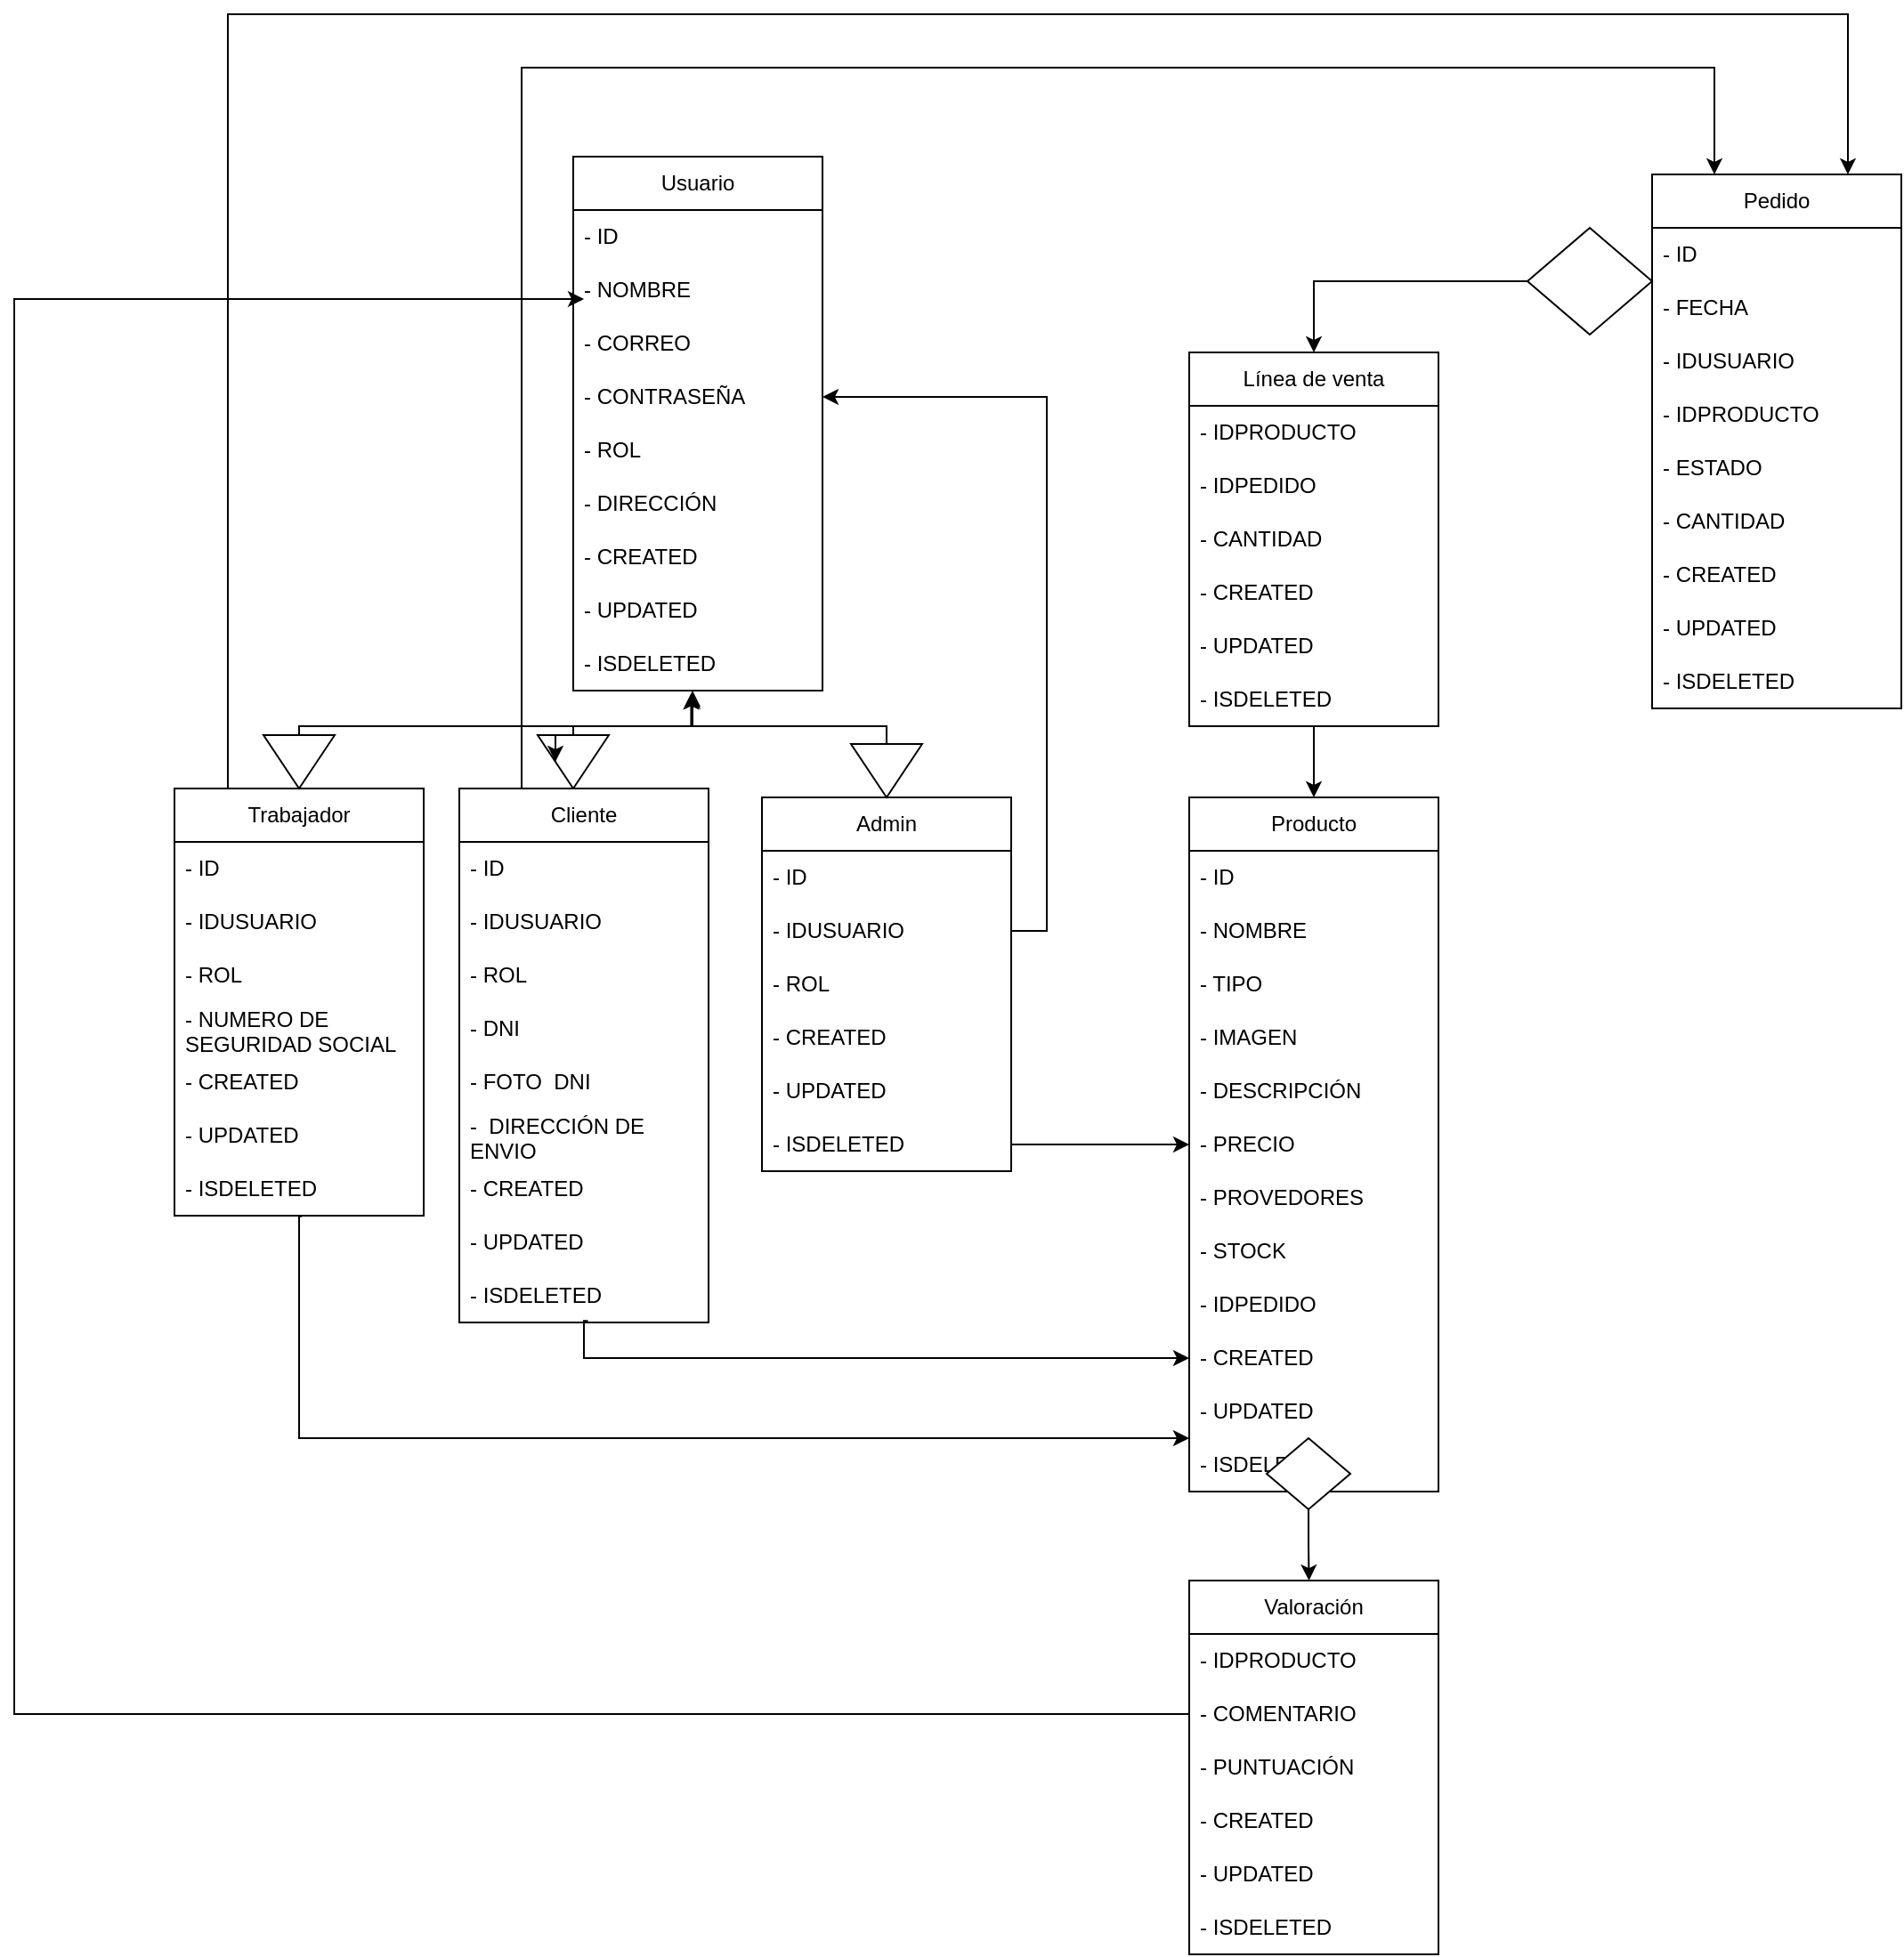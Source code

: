 <mxfile version="26.2.5">
  <diagram id="C5RBs43oDa-KdzZeNtuy" name="Page-1">
    <mxGraphModel dx="1144" dy="1633" grid="1" gridSize="10" guides="1" tooltips="1" connect="1" arrows="1" fold="1" page="1" pageScale="1" pageWidth="827" pageHeight="1169" math="0" shadow="0">
      <root>
        <mxCell id="WIyWlLk6GJQsqaUBKTNV-0" />
        <mxCell id="WIyWlLk6GJQsqaUBKTNV-1" parent="WIyWlLk6GJQsqaUBKTNV-0" />
        <mxCell id="lBsatxnogh0nrC9OeiXx-0" value="Usuario" style="swimlane;fontStyle=0;childLayout=stackLayout;horizontal=1;startSize=30;horizontalStack=0;resizeParent=1;resizeParentMax=0;resizeLast=0;collapsible=1;marginBottom=0;whiteSpace=wrap;html=1;" parent="WIyWlLk6GJQsqaUBKTNV-1" vertex="1">
          <mxGeometry x="414" y="80" width="140" height="300" as="geometry" />
        </mxCell>
        <mxCell id="lBsatxnogh0nrC9OeiXx-32" value="- ID" style="text;strokeColor=none;fillColor=none;align=left;verticalAlign=middle;spacingLeft=4;spacingRight=4;overflow=hidden;points=[[0,0.5],[1,0.5]];portConstraint=eastwest;rotatable=0;whiteSpace=wrap;html=1;" parent="lBsatxnogh0nrC9OeiXx-0" vertex="1">
          <mxGeometry y="30" width="140" height="30" as="geometry" />
        </mxCell>
        <mxCell id="lBsatxnogh0nrC9OeiXx-33" value="- NOMBRE" style="text;strokeColor=none;fillColor=none;align=left;verticalAlign=middle;spacingLeft=4;spacingRight=4;overflow=hidden;points=[[0,0.5],[1,0.5]];portConstraint=eastwest;rotatable=0;whiteSpace=wrap;html=1;" parent="lBsatxnogh0nrC9OeiXx-0" vertex="1">
          <mxGeometry y="60" width="140" height="30" as="geometry" />
        </mxCell>
        <mxCell id="lBsatxnogh0nrC9OeiXx-34" value="- CORREO" style="text;strokeColor=none;fillColor=none;align=left;verticalAlign=middle;spacingLeft=4;spacingRight=4;overflow=hidden;points=[[0,0.5],[1,0.5]];portConstraint=eastwest;rotatable=0;whiteSpace=wrap;html=1;" parent="lBsatxnogh0nrC9OeiXx-0" vertex="1">
          <mxGeometry y="90" width="140" height="30" as="geometry" />
        </mxCell>
        <mxCell id="lBsatxnogh0nrC9OeiXx-35" value="- CONTRASEÑA&lt;span style=&quot;color: rgba(0, 0, 0, 0); font-family: monospace; font-size: 0px; text-wrap-mode: nowrap;&quot;&gt;%3CmxGraphModel%3E%3Croot%3E%3CmxCell%20id%3D%220%22%2F%3E%3CmxCell%20id%3D%221%22%20parent%3D%220%22%2F%3E%3CmxCell%20id%3D%222%22%20value%3D%22-%20CORREO%22%20style%3D%22text%3BstrokeColor%3Dnone%3BfillColor%3Dnone%3Balign%3Dleft%3BverticalAlign%3Dmiddle%3BspacingLeft%3D4%3BspacingRight%3D4%3Boverflow%3Dhidden%3Bpoints%3D%5B%5B0%2C0.5%5D%2C%5B1%2C0.5%5D%5D%3BportConstraint%3Deastwest%3Brotatable%3D0%3BwhiteSpace%3Dwrap%3Bhtml%3D1%3B%22%20vertex%3D%221%22%20parent%3D%221%22%3E%3CmxGeometry%20x%3D%2230%22%20y%3D%22330%22%20width%3D%22140%22%20height%3D%2230%22%20as%3D%22geometry%22%2F%3E%3C%2FmxCell%3E%3C%2Froot%3E%3C%2FmxGraphModel%3E&lt;/span&gt;" style="text;strokeColor=none;fillColor=none;align=left;verticalAlign=middle;spacingLeft=4;spacingRight=4;overflow=hidden;points=[[0,0.5],[1,0.5]];portConstraint=eastwest;rotatable=0;whiteSpace=wrap;html=1;" parent="lBsatxnogh0nrC9OeiXx-0" vertex="1">
          <mxGeometry y="120" width="140" height="30" as="geometry" />
        </mxCell>
        <mxCell id="lBsatxnogh0nrC9OeiXx-1" value="- ROL" style="text;strokeColor=none;fillColor=none;align=left;verticalAlign=middle;spacingLeft=4;spacingRight=4;overflow=hidden;points=[[0,0.5],[1,0.5]];portConstraint=eastwest;rotatable=0;whiteSpace=wrap;html=1;" parent="lBsatxnogh0nrC9OeiXx-0" vertex="1">
          <mxGeometry y="150" width="140" height="30" as="geometry" />
        </mxCell>
        <mxCell id="lBsatxnogh0nrC9OeiXx-2" value="- DIRECCIÓN" style="text;strokeColor=none;fillColor=none;align=left;verticalAlign=middle;spacingLeft=4;spacingRight=4;overflow=hidden;points=[[0,0.5],[1,0.5]];portConstraint=eastwest;rotatable=0;whiteSpace=wrap;html=1;" parent="lBsatxnogh0nrC9OeiXx-0" vertex="1">
          <mxGeometry y="180" width="140" height="30" as="geometry" />
        </mxCell>
        <mxCell id="lBsatxnogh0nrC9OeiXx-36" value="- CREATED" style="text;strokeColor=none;fillColor=none;align=left;verticalAlign=middle;spacingLeft=4;spacingRight=4;overflow=hidden;points=[[0,0.5],[1,0.5]];portConstraint=eastwest;rotatable=0;whiteSpace=wrap;html=1;" parent="lBsatxnogh0nrC9OeiXx-0" vertex="1">
          <mxGeometry y="210" width="140" height="30" as="geometry" />
        </mxCell>
        <mxCell id="lBsatxnogh0nrC9OeiXx-37" value="- UPDATED" style="text;strokeColor=none;fillColor=none;align=left;verticalAlign=middle;spacingLeft=4;spacingRight=4;overflow=hidden;points=[[0,0.5],[1,0.5]];portConstraint=eastwest;rotatable=0;whiteSpace=wrap;html=1;" parent="lBsatxnogh0nrC9OeiXx-0" vertex="1">
          <mxGeometry y="240" width="140" height="30" as="geometry" />
        </mxCell>
        <mxCell id="lBsatxnogh0nrC9OeiXx-38" value="- ISDELETED" style="text;strokeColor=none;fillColor=none;align=left;verticalAlign=middle;spacingLeft=4;spacingRight=4;overflow=hidden;points=[[0,0.5],[1,0.5]];portConstraint=eastwest;rotatable=0;whiteSpace=wrap;html=1;" parent="lBsatxnogh0nrC9OeiXx-0" vertex="1">
          <mxGeometry y="270" width="140" height="30" as="geometry" />
        </mxCell>
        <mxCell id="lBsatxnogh0nrC9OeiXx-5" value="Admin" style="swimlane;fontStyle=0;childLayout=stackLayout;horizontal=1;startSize=30;horizontalStack=0;resizeParent=1;resizeParentMax=0;resizeLast=0;collapsible=1;marginBottom=0;whiteSpace=wrap;html=1;" parent="WIyWlLk6GJQsqaUBKTNV-1" vertex="1">
          <mxGeometry x="520" y="440" width="140" height="210" as="geometry" />
        </mxCell>
        <mxCell id="lBsatxnogh0nrC9OeiXx-40" value="- ID" style="text;strokeColor=none;fillColor=none;align=left;verticalAlign=middle;spacingLeft=4;spacingRight=4;overflow=hidden;points=[[0,0.5],[1,0.5]];portConstraint=eastwest;rotatable=0;whiteSpace=wrap;html=1;" parent="lBsatxnogh0nrC9OeiXx-5" vertex="1">
          <mxGeometry y="30" width="140" height="30" as="geometry" />
        </mxCell>
        <mxCell id="lBsatxnogh0nrC9OeiXx-39" value="- IDUSUARIO" style="text;strokeColor=none;fillColor=none;align=left;verticalAlign=middle;spacingLeft=4;spacingRight=4;overflow=hidden;points=[[0,0.5],[1,0.5]];portConstraint=eastwest;rotatable=0;whiteSpace=wrap;html=1;" parent="lBsatxnogh0nrC9OeiXx-5" vertex="1">
          <mxGeometry y="60" width="140" height="30" as="geometry" />
        </mxCell>
        <mxCell id="lBsatxnogh0nrC9OeiXx-41" value="- ROL" style="text;strokeColor=none;fillColor=none;align=left;verticalAlign=middle;spacingLeft=4;spacingRight=4;overflow=hidden;points=[[0,0.5],[1,0.5]];portConstraint=eastwest;rotatable=0;whiteSpace=wrap;html=1;" parent="lBsatxnogh0nrC9OeiXx-5" vertex="1">
          <mxGeometry y="90" width="140" height="30" as="geometry" />
        </mxCell>
        <mxCell id="lBsatxnogh0nrC9OeiXx-6" value="- CREATED" style="text;strokeColor=none;fillColor=none;align=left;verticalAlign=middle;spacingLeft=4;spacingRight=4;overflow=hidden;points=[[0,0.5],[1,0.5]];portConstraint=eastwest;rotatable=0;whiteSpace=wrap;html=1;" parent="lBsatxnogh0nrC9OeiXx-5" vertex="1">
          <mxGeometry y="120" width="140" height="30" as="geometry" />
        </mxCell>
        <mxCell id="lBsatxnogh0nrC9OeiXx-7" value="- UPDATED" style="text;strokeColor=none;fillColor=none;align=left;verticalAlign=middle;spacingLeft=4;spacingRight=4;overflow=hidden;points=[[0,0.5],[1,0.5]];portConstraint=eastwest;rotatable=0;whiteSpace=wrap;html=1;" parent="lBsatxnogh0nrC9OeiXx-5" vertex="1">
          <mxGeometry y="150" width="140" height="30" as="geometry" />
        </mxCell>
        <mxCell id="lBsatxnogh0nrC9OeiXx-8" value="- ISDELETED" style="text;strokeColor=none;fillColor=none;align=left;verticalAlign=middle;spacingLeft=4;spacingRight=4;overflow=hidden;points=[[0,0.5],[1,0.5]];portConstraint=eastwest;rotatable=0;whiteSpace=wrap;html=1;" parent="lBsatxnogh0nrC9OeiXx-5" vertex="1">
          <mxGeometry y="180" width="140" height="30" as="geometry" />
        </mxCell>
        <mxCell id="ekOYYefmzdX2VFA-MdzP-24" style="edgeStyle=orthogonalEdgeStyle;rounded=0;orthogonalLoop=1;jettySize=auto;html=1;exitX=0.25;exitY=0;exitDx=0;exitDy=0;" parent="WIyWlLk6GJQsqaUBKTNV-1" source="lBsatxnogh0nrC9OeiXx-9" edge="1">
          <mxGeometry relative="1" as="geometry">
            <mxPoint x="340" y="230" as="sourcePoint" />
            <mxPoint x="1130" y="90" as="targetPoint" />
            <Array as="points">
              <mxPoint x="220" y="435" />
              <mxPoint x="220" />
              <mxPoint x="1130" />
              <mxPoint x="1130" y="90" />
            </Array>
          </mxGeometry>
        </mxCell>
        <mxCell id="lBsatxnogh0nrC9OeiXx-9" value="Trabajador" style="swimlane;fontStyle=0;childLayout=stackLayout;horizontal=1;startSize=30;horizontalStack=0;resizeParent=1;resizeParentMax=0;resizeLast=0;collapsible=1;marginBottom=0;whiteSpace=wrap;html=1;" parent="WIyWlLk6GJQsqaUBKTNV-1" vertex="1">
          <mxGeometry x="190" y="435" width="140" height="240" as="geometry" />
        </mxCell>
        <mxCell id="lBsatxnogh0nrC9OeiXx-10" value="- ID" style="text;strokeColor=none;fillColor=none;align=left;verticalAlign=middle;spacingLeft=4;spacingRight=4;overflow=hidden;points=[[0,0.5],[1,0.5]];portConstraint=eastwest;rotatable=0;whiteSpace=wrap;html=1;" parent="lBsatxnogh0nrC9OeiXx-9" vertex="1">
          <mxGeometry y="30" width="140" height="30" as="geometry" />
        </mxCell>
        <mxCell id="lBsatxnogh0nrC9OeiXx-26" value="- IDUSUARIO" style="text;strokeColor=none;fillColor=none;align=left;verticalAlign=middle;spacingLeft=4;spacingRight=4;overflow=hidden;points=[[0,0.5],[1,0.5]];portConstraint=eastwest;rotatable=0;whiteSpace=wrap;html=1;" parent="lBsatxnogh0nrC9OeiXx-9" vertex="1">
          <mxGeometry y="60" width="140" height="30" as="geometry" />
        </mxCell>
        <mxCell id="lBsatxnogh0nrC9OeiXx-29" value="- ROL" style="text;strokeColor=none;fillColor=none;align=left;verticalAlign=middle;spacingLeft=4;spacingRight=4;overflow=hidden;points=[[0,0.5],[1,0.5]];portConstraint=eastwest;rotatable=0;whiteSpace=wrap;html=1;" parent="lBsatxnogh0nrC9OeiXx-9" vertex="1">
          <mxGeometry y="90" width="140" height="30" as="geometry" />
        </mxCell>
        <mxCell id="Rj3vquO2IJowXA9ZiG3Y-26" value="- NUMERO DE SEGURIDAD SOCIAL" style="text;strokeColor=none;fillColor=none;align=left;verticalAlign=middle;spacingLeft=4;spacingRight=4;overflow=hidden;points=[[0,0.5],[1,0.5]];portConstraint=eastwest;rotatable=0;whiteSpace=wrap;html=1;" parent="lBsatxnogh0nrC9OeiXx-9" vertex="1">
          <mxGeometry y="120" width="140" height="30" as="geometry" />
        </mxCell>
        <mxCell id="lBsatxnogh0nrC9OeiXx-31" value="- CREATED" style="text;strokeColor=none;fillColor=none;align=left;verticalAlign=middle;spacingLeft=4;spacingRight=4;overflow=hidden;points=[[0,0.5],[1,0.5]];portConstraint=eastwest;rotatable=0;whiteSpace=wrap;html=1;" parent="lBsatxnogh0nrC9OeiXx-9" vertex="1">
          <mxGeometry y="150" width="140" height="30" as="geometry" />
        </mxCell>
        <mxCell id="lBsatxnogh0nrC9OeiXx-30" value="- UPDATED" style="text;strokeColor=none;fillColor=none;align=left;verticalAlign=middle;spacingLeft=4;spacingRight=4;overflow=hidden;points=[[0,0.5],[1,0.5]];portConstraint=eastwest;rotatable=0;whiteSpace=wrap;html=1;" parent="lBsatxnogh0nrC9OeiXx-9" vertex="1">
          <mxGeometry y="180" width="140" height="30" as="geometry" />
        </mxCell>
        <mxCell id="lBsatxnogh0nrC9OeiXx-12" value="- ISDELETED" style="text;strokeColor=none;fillColor=none;align=left;verticalAlign=middle;spacingLeft=4;spacingRight=4;overflow=hidden;points=[[0,0.5],[1,0.5]];portConstraint=eastwest;rotatable=0;whiteSpace=wrap;html=1;" parent="lBsatxnogh0nrC9OeiXx-9" vertex="1">
          <mxGeometry y="210" width="140" height="30" as="geometry" />
        </mxCell>
        <mxCell id="lBsatxnogh0nrC9OeiXx-13" value="Pedido" style="swimlane;fontStyle=0;childLayout=stackLayout;horizontal=1;startSize=30;horizontalStack=0;resizeParent=1;resizeParentMax=0;resizeLast=0;collapsible=1;marginBottom=0;whiteSpace=wrap;html=1;" parent="WIyWlLk6GJQsqaUBKTNV-1" vertex="1">
          <mxGeometry x="1020" y="90" width="140" height="300" as="geometry" />
        </mxCell>
        <mxCell id="lBsatxnogh0nrC9OeiXx-14" value="- ID" style="text;strokeColor=none;fillColor=none;align=left;verticalAlign=middle;spacingLeft=4;spacingRight=4;overflow=hidden;points=[[0,0.5],[1,0.5]];portConstraint=eastwest;rotatable=0;whiteSpace=wrap;html=1;" parent="lBsatxnogh0nrC9OeiXx-13" vertex="1">
          <mxGeometry y="30" width="140" height="30" as="geometry" />
        </mxCell>
        <mxCell id="lBsatxnogh0nrC9OeiXx-15" value="- FECHA" style="text;strokeColor=none;fillColor=none;align=left;verticalAlign=middle;spacingLeft=4;spacingRight=4;overflow=hidden;points=[[0,0.5],[1,0.5]];portConstraint=eastwest;rotatable=0;whiteSpace=wrap;html=1;" parent="lBsatxnogh0nrC9OeiXx-13" vertex="1">
          <mxGeometry y="60" width="140" height="30" as="geometry" />
        </mxCell>
        <mxCell id="lBsatxnogh0nrC9OeiXx-16" value="- IDUSUARIO" style="text;strokeColor=none;fillColor=none;align=left;verticalAlign=middle;spacingLeft=4;spacingRight=4;overflow=hidden;points=[[0,0.5],[1,0.5]];portConstraint=eastwest;rotatable=0;whiteSpace=wrap;html=1;" parent="lBsatxnogh0nrC9OeiXx-13" vertex="1">
          <mxGeometry y="90" width="140" height="30" as="geometry" />
        </mxCell>
        <mxCell id="lBsatxnogh0nrC9OeiXx-69" value="- IDPRODUCTO" style="text;strokeColor=none;fillColor=none;align=left;verticalAlign=middle;spacingLeft=4;spacingRight=4;overflow=hidden;points=[[0,0.5],[1,0.5]];portConstraint=eastwest;rotatable=0;whiteSpace=wrap;html=1;" parent="lBsatxnogh0nrC9OeiXx-13" vertex="1">
          <mxGeometry y="120" width="140" height="30" as="geometry" />
        </mxCell>
        <mxCell id="lBsatxnogh0nrC9OeiXx-70" value="- ESTADO" style="text;strokeColor=none;fillColor=none;align=left;verticalAlign=middle;spacingLeft=4;spacingRight=4;overflow=hidden;points=[[0,0.5],[1,0.5]];portConstraint=eastwest;rotatable=0;whiteSpace=wrap;html=1;" parent="lBsatxnogh0nrC9OeiXx-13" vertex="1">
          <mxGeometry y="150" width="140" height="30" as="geometry" />
        </mxCell>
        <mxCell id="lBsatxnogh0nrC9OeiXx-71" value="- CANTIDAD" style="text;strokeColor=none;fillColor=none;align=left;verticalAlign=middle;spacingLeft=4;spacingRight=4;overflow=hidden;points=[[0,0.5],[1,0.5]];portConstraint=eastwest;rotatable=0;whiteSpace=wrap;html=1;" parent="lBsatxnogh0nrC9OeiXx-13" vertex="1">
          <mxGeometry y="180" width="140" height="30" as="geometry" />
        </mxCell>
        <mxCell id="lBsatxnogh0nrC9OeiXx-72" value="- CREATED" style="text;strokeColor=none;fillColor=none;align=left;verticalAlign=middle;spacingLeft=4;spacingRight=4;overflow=hidden;points=[[0,0.5],[1,0.5]];portConstraint=eastwest;rotatable=0;whiteSpace=wrap;html=1;" parent="lBsatxnogh0nrC9OeiXx-13" vertex="1">
          <mxGeometry y="210" width="140" height="30" as="geometry" />
        </mxCell>
        <mxCell id="lBsatxnogh0nrC9OeiXx-73" value="- UPDATED" style="text;strokeColor=none;fillColor=none;align=left;verticalAlign=middle;spacingLeft=4;spacingRight=4;overflow=hidden;points=[[0,0.5],[1,0.5]];portConstraint=eastwest;rotatable=0;whiteSpace=wrap;html=1;" parent="lBsatxnogh0nrC9OeiXx-13" vertex="1">
          <mxGeometry y="240" width="140" height="30" as="geometry" />
        </mxCell>
        <mxCell id="lBsatxnogh0nrC9OeiXx-74" value="- ISDELETED" style="text;strokeColor=none;fillColor=none;align=left;verticalAlign=middle;spacingLeft=4;spacingRight=4;overflow=hidden;points=[[0,0.5],[1,0.5]];portConstraint=eastwest;rotatable=0;whiteSpace=wrap;html=1;" parent="lBsatxnogh0nrC9OeiXx-13" vertex="1">
          <mxGeometry y="270" width="140" height="30" as="geometry" />
        </mxCell>
        <mxCell id="lBsatxnogh0nrC9OeiXx-21" value="Producto" style="swimlane;fontStyle=0;childLayout=stackLayout;horizontal=1;startSize=30;horizontalStack=0;resizeParent=1;resizeParentMax=0;resizeLast=0;collapsible=1;marginBottom=0;whiteSpace=wrap;html=1;" parent="WIyWlLk6GJQsqaUBKTNV-1" vertex="1">
          <mxGeometry x="760" y="440" width="140" height="390" as="geometry" />
        </mxCell>
        <mxCell id="lBsatxnogh0nrC9OeiXx-42" value="- ID" style="text;strokeColor=none;fillColor=none;align=left;verticalAlign=middle;spacingLeft=4;spacingRight=4;overflow=hidden;points=[[0,0.5],[1,0.5]];portConstraint=eastwest;rotatable=0;whiteSpace=wrap;html=1;" parent="lBsatxnogh0nrC9OeiXx-21" vertex="1">
          <mxGeometry y="30" width="140" height="30" as="geometry" />
        </mxCell>
        <mxCell id="lBsatxnogh0nrC9OeiXx-43" value="- NOMBRE" style="text;strokeColor=none;fillColor=none;align=left;verticalAlign=middle;spacingLeft=4;spacingRight=4;overflow=hidden;points=[[0,0.5],[1,0.5]];portConstraint=eastwest;rotatable=0;whiteSpace=wrap;html=1;" parent="lBsatxnogh0nrC9OeiXx-21" vertex="1">
          <mxGeometry y="60" width="140" height="30" as="geometry" />
        </mxCell>
        <mxCell id="lBsatxnogh0nrC9OeiXx-22" value="- TIPO" style="text;strokeColor=none;fillColor=none;align=left;verticalAlign=middle;spacingLeft=4;spacingRight=4;overflow=hidden;points=[[0,0.5],[1,0.5]];portConstraint=eastwest;rotatable=0;whiteSpace=wrap;html=1;" parent="lBsatxnogh0nrC9OeiXx-21" vertex="1">
          <mxGeometry y="90" width="140" height="30" as="geometry" />
        </mxCell>
        <mxCell id="7oquApIMZt7087ak2_d9-1" value="- IMAGEN" style="text;strokeColor=none;fillColor=none;align=left;verticalAlign=middle;spacingLeft=4;spacingRight=4;overflow=hidden;points=[[0,0.5],[1,0.5]];portConstraint=eastwest;rotatable=0;whiteSpace=wrap;html=1;" vertex="1" parent="lBsatxnogh0nrC9OeiXx-21">
          <mxGeometry y="120" width="140" height="30" as="geometry" />
        </mxCell>
        <mxCell id="lBsatxnogh0nrC9OeiXx-23" value="- DESCRIPCIÓN" style="text;strokeColor=none;fillColor=none;align=left;verticalAlign=middle;spacingLeft=4;spacingRight=4;overflow=hidden;points=[[0,0.5],[1,0.5]];portConstraint=eastwest;rotatable=0;whiteSpace=wrap;html=1;" parent="lBsatxnogh0nrC9OeiXx-21" vertex="1">
          <mxGeometry y="150" width="140" height="30" as="geometry" />
        </mxCell>
        <mxCell id="lBsatxnogh0nrC9OeiXx-24" value="- PRECIO" style="text;strokeColor=none;fillColor=none;align=left;verticalAlign=middle;spacingLeft=4;spacingRight=4;overflow=hidden;points=[[0,0.5],[1,0.5]];portConstraint=eastwest;rotatable=0;whiteSpace=wrap;html=1;" parent="lBsatxnogh0nrC9OeiXx-21" vertex="1">
          <mxGeometry y="180" width="140" height="30" as="geometry" />
        </mxCell>
        <mxCell id="Rj3vquO2IJowXA9ZiG3Y-27" value="- PROVEDORES" style="text;strokeColor=none;fillColor=none;align=left;verticalAlign=middle;spacingLeft=4;spacingRight=4;overflow=hidden;points=[[0,0.5],[1,0.5]];portConstraint=eastwest;rotatable=0;whiteSpace=wrap;html=1;" parent="lBsatxnogh0nrC9OeiXx-21" vertex="1">
          <mxGeometry y="210" width="140" height="30" as="geometry" />
        </mxCell>
        <mxCell id="lBsatxnogh0nrC9OeiXx-44" value="- STOCK" style="text;strokeColor=none;fillColor=none;align=left;verticalAlign=middle;spacingLeft=4;spacingRight=4;overflow=hidden;points=[[0,0.5],[1,0.5]];portConstraint=eastwest;rotatable=0;whiteSpace=wrap;html=1;" parent="lBsatxnogh0nrC9OeiXx-21" vertex="1">
          <mxGeometry y="240" width="140" height="30" as="geometry" />
        </mxCell>
        <mxCell id="lBsatxnogh0nrC9OeiXx-48" value="- IDPEDIDO" style="text;strokeColor=none;fillColor=none;align=left;verticalAlign=middle;spacingLeft=4;spacingRight=4;overflow=hidden;points=[[0,0.5],[1,0.5]];portConstraint=eastwest;rotatable=0;whiteSpace=wrap;html=1;" parent="lBsatxnogh0nrC9OeiXx-21" vertex="1">
          <mxGeometry y="270" width="140" height="30" as="geometry" />
        </mxCell>
        <mxCell id="lBsatxnogh0nrC9OeiXx-45" value="- CREATED" style="text;strokeColor=none;fillColor=none;align=left;verticalAlign=middle;spacingLeft=4;spacingRight=4;overflow=hidden;points=[[0,0.5],[1,0.5]];portConstraint=eastwest;rotatable=0;whiteSpace=wrap;html=1;" parent="lBsatxnogh0nrC9OeiXx-21" vertex="1">
          <mxGeometry y="300" width="140" height="30" as="geometry" />
        </mxCell>
        <mxCell id="lBsatxnogh0nrC9OeiXx-46" value="- UPDATED" style="text;strokeColor=none;fillColor=none;align=left;verticalAlign=middle;spacingLeft=4;spacingRight=4;overflow=hidden;points=[[0,0.5],[1,0.5]];portConstraint=eastwest;rotatable=0;whiteSpace=wrap;html=1;" parent="lBsatxnogh0nrC9OeiXx-21" vertex="1">
          <mxGeometry y="330" width="140" height="30" as="geometry" />
        </mxCell>
        <mxCell id="lBsatxnogh0nrC9OeiXx-47" value="- ISDELETED" style="text;strokeColor=none;fillColor=none;align=left;verticalAlign=middle;spacingLeft=4;spacingRight=4;overflow=hidden;points=[[0,0.5],[1,0.5]];portConstraint=eastwest;rotatable=0;whiteSpace=wrap;html=1;" parent="lBsatxnogh0nrC9OeiXx-21" vertex="1">
          <mxGeometry y="360" width="140" height="30" as="geometry" />
        </mxCell>
        <mxCell id="ekOYYefmzdX2VFA-MdzP-1" value="" style="triangle;whiteSpace=wrap;html=1;direction=south;fillColor=light-dark(#FFFFFF,#FFFFFF);" parent="WIyWlLk6GJQsqaUBKTNV-1" vertex="1">
          <mxGeometry x="394" y="405" width="40" height="30" as="geometry" />
        </mxCell>
        <mxCell id="ekOYYefmzdX2VFA-MdzP-2" value="" style="triangle;whiteSpace=wrap;html=1;direction=south;fillColor=light-dark(#FFFFFF,#FFFFFF);" parent="WIyWlLk6GJQsqaUBKTNV-1" vertex="1">
          <mxGeometry x="570" y="410" width="40" height="30" as="geometry" />
        </mxCell>
        <mxCell id="ekOYYefmzdX2VFA-MdzP-3" style="edgeStyle=orthogonalEdgeStyle;rounded=0;orthogonalLoop=1;jettySize=auto;html=1;exitX=0;exitY=0.75;exitDx=0;exitDy=0;entryX=0.5;entryY=1;entryDx=0;entryDy=0;" parent="WIyWlLk6GJQsqaUBKTNV-1" source="ekOYYefmzdX2VFA-MdzP-1" target="ekOYYefmzdX2VFA-MdzP-1" edge="1">
          <mxGeometry relative="1" as="geometry" />
        </mxCell>
        <mxCell id="ekOYYefmzdX2VFA-MdzP-7" style="edgeStyle=orthogonalEdgeStyle;rounded=0;orthogonalLoop=1;jettySize=auto;html=1;exitX=0;exitY=0.5;exitDx=0;exitDy=0;entryX=0.473;entryY=1.056;entryDx=0;entryDy=0;entryPerimeter=0;" parent="WIyWlLk6GJQsqaUBKTNV-1" source="ekOYYefmzdX2VFA-MdzP-2" target="lBsatxnogh0nrC9OeiXx-38" edge="1">
          <mxGeometry relative="1" as="geometry">
            <Array as="points">
              <mxPoint x="590" y="400" />
              <mxPoint x="480" y="400" />
            </Array>
          </mxGeometry>
        </mxCell>
        <mxCell id="ekOYYefmzdX2VFA-MdzP-23" style="edgeStyle=orthogonalEdgeStyle;rounded=0;orthogonalLoop=1;jettySize=auto;html=1;exitX=0.5;exitY=1;exitDx=0;exitDy=0;entryX=0.5;entryY=0;entryDx=0;entryDy=0;" parent="WIyWlLk6GJQsqaUBKTNV-1" source="ekOYYefmzdX2VFA-MdzP-12" target="lBsatxnogh0nrC9OeiXx-21" edge="1">
          <mxGeometry relative="1" as="geometry" />
        </mxCell>
        <mxCell id="ekOYYefmzdX2VFA-MdzP-12" value="Línea de venta" style="swimlane;fontStyle=0;childLayout=stackLayout;horizontal=1;startSize=30;horizontalStack=0;resizeParent=1;resizeParentMax=0;resizeLast=0;collapsible=1;marginBottom=0;whiteSpace=wrap;html=1;" parent="WIyWlLk6GJQsqaUBKTNV-1" vertex="1">
          <mxGeometry x="760" y="190" width="140" height="210" as="geometry" />
        </mxCell>
        <mxCell id="ekOYYefmzdX2VFA-MdzP-37" value="- IDPRODUCTO" style="text;strokeColor=none;fillColor=none;align=left;verticalAlign=middle;spacingLeft=4;spacingRight=4;overflow=hidden;points=[[0,0.5],[1,0.5]];portConstraint=eastwest;rotatable=0;whiteSpace=wrap;html=1;" parent="ekOYYefmzdX2VFA-MdzP-12" vertex="1">
          <mxGeometry y="30" width="140" height="30" as="geometry" />
        </mxCell>
        <mxCell id="ekOYYefmzdX2VFA-MdzP-42" value="- IDPEDIDO" style="text;strokeColor=none;fillColor=none;align=left;verticalAlign=middle;spacingLeft=4;spacingRight=4;overflow=hidden;points=[[0,0.5],[1,0.5]];portConstraint=eastwest;rotatable=0;whiteSpace=wrap;html=1;" parent="ekOYYefmzdX2VFA-MdzP-12" vertex="1">
          <mxGeometry y="60" width="140" height="30" as="geometry" />
        </mxCell>
        <mxCell id="ekOYYefmzdX2VFA-MdzP-38" value="- CANTIDAD" style="text;strokeColor=none;fillColor=none;align=left;verticalAlign=middle;spacingLeft=4;spacingRight=4;overflow=hidden;points=[[0,0.5],[1,0.5]];portConstraint=eastwest;rotatable=0;whiteSpace=wrap;html=1;" parent="ekOYYefmzdX2VFA-MdzP-12" vertex="1">
          <mxGeometry y="90" width="140" height="30" as="geometry" />
        </mxCell>
        <mxCell id="ekOYYefmzdX2VFA-MdzP-39" value="- CREATED" style="text;strokeColor=none;fillColor=none;align=left;verticalAlign=middle;spacingLeft=4;spacingRight=4;overflow=hidden;points=[[0,0.5],[1,0.5]];portConstraint=eastwest;rotatable=0;whiteSpace=wrap;html=1;" parent="ekOYYefmzdX2VFA-MdzP-12" vertex="1">
          <mxGeometry y="120" width="140" height="30" as="geometry" />
        </mxCell>
        <mxCell id="ekOYYefmzdX2VFA-MdzP-40" value="- UPDATED" style="text;strokeColor=none;fillColor=none;align=left;verticalAlign=middle;spacingLeft=4;spacingRight=4;overflow=hidden;points=[[0,0.5],[1,0.5]];portConstraint=eastwest;rotatable=0;whiteSpace=wrap;html=1;" parent="ekOYYefmzdX2VFA-MdzP-12" vertex="1">
          <mxGeometry y="150" width="140" height="30" as="geometry" />
        </mxCell>
        <mxCell id="ekOYYefmzdX2VFA-MdzP-41" value="- ISDELETED" style="text;strokeColor=none;fillColor=none;align=left;verticalAlign=middle;spacingLeft=4;spacingRight=4;overflow=hidden;points=[[0,0.5],[1,0.5]];portConstraint=eastwest;rotatable=0;whiteSpace=wrap;html=1;" parent="ekOYYefmzdX2VFA-MdzP-12" vertex="1">
          <mxGeometry y="180" width="140" height="30" as="geometry" />
        </mxCell>
        <mxCell id="ekOYYefmzdX2VFA-MdzP-25" style="edgeStyle=orthogonalEdgeStyle;rounded=0;orthogonalLoop=1;jettySize=auto;html=1;exitX=1;exitY=0.5;exitDx=0;exitDy=0;entryX=1;entryY=0.5;entryDx=0;entryDy=0;" parent="WIyWlLk6GJQsqaUBKTNV-1" source="lBsatxnogh0nrC9OeiXx-39" target="lBsatxnogh0nrC9OeiXx-35" edge="1">
          <mxGeometry relative="1" as="geometry" />
        </mxCell>
        <mxCell id="ekOYYefmzdX2VFA-MdzP-36" style="edgeStyle=orthogonalEdgeStyle;rounded=0;orthogonalLoop=1;jettySize=auto;html=1;exitX=0;exitY=0.5;exitDx=0;exitDy=0;entryX=0.5;entryY=0;entryDx=0;entryDy=0;" parent="WIyWlLk6GJQsqaUBKTNV-1" source="ekOYYefmzdX2VFA-MdzP-35" target="ekOYYefmzdX2VFA-MdzP-12" edge="1">
          <mxGeometry relative="1" as="geometry" />
        </mxCell>
        <mxCell id="ekOYYefmzdX2VFA-MdzP-35" value="" style="rhombus;whiteSpace=wrap;html=1;direction=east;fillColor=light-dark(#FFFFFF,#FFFFFF);" parent="WIyWlLk6GJQsqaUBKTNV-1" vertex="1">
          <mxGeometry x="950" y="120" width="70" height="60" as="geometry" />
        </mxCell>
        <mxCell id="RBwqRkyIYjyiqaCJ6WjA-13" style="edgeStyle=orthogonalEdgeStyle;rounded=0;orthogonalLoop=1;jettySize=auto;html=1;exitX=0.25;exitY=0;exitDx=0;exitDy=0;entryX=0.25;entryY=0;entryDx=0;entryDy=0;" parent="WIyWlLk6GJQsqaUBKTNV-1" source="RBwqRkyIYjyiqaCJ6WjA-0" target="lBsatxnogh0nrC9OeiXx-13" edge="1">
          <mxGeometry relative="1" as="geometry">
            <Array as="points">
              <mxPoint x="385" y="30" />
              <mxPoint x="1055" y="30" />
            </Array>
          </mxGeometry>
        </mxCell>
        <mxCell id="RBwqRkyIYjyiqaCJ6WjA-15" style="edgeStyle=orthogonalEdgeStyle;rounded=0;orthogonalLoop=1;jettySize=auto;html=1;exitX=0.516;exitY=0.97;exitDx=0;exitDy=0;exitPerimeter=0;" parent="WIyWlLk6GJQsqaUBKTNV-1" source="RBwqRkyIYjyiqaCJ6WjA-6" edge="1">
          <mxGeometry relative="1" as="geometry">
            <Array as="points">
              <mxPoint x="420" y="734" />
              <mxPoint x="420" y="755" />
            </Array>
            <mxPoint x="760" y="755" as="targetPoint" />
          </mxGeometry>
        </mxCell>
        <mxCell id="RBwqRkyIYjyiqaCJ6WjA-0" value="Cliente" style="swimlane;fontStyle=0;childLayout=stackLayout;horizontal=1;startSize=30;horizontalStack=0;resizeParent=1;resizeParentMax=0;resizeLast=0;collapsible=1;marginBottom=0;whiteSpace=wrap;html=1;" parent="WIyWlLk6GJQsqaUBKTNV-1" vertex="1">
          <mxGeometry x="350" y="435" width="140" height="300" as="geometry" />
        </mxCell>
        <mxCell id="RBwqRkyIYjyiqaCJ6WjA-1" value="- ID" style="text;strokeColor=none;fillColor=none;align=left;verticalAlign=middle;spacingLeft=4;spacingRight=4;overflow=hidden;points=[[0,0.5],[1,0.5]];portConstraint=eastwest;rotatable=0;whiteSpace=wrap;html=1;" parent="RBwqRkyIYjyiqaCJ6WjA-0" vertex="1">
          <mxGeometry y="30" width="140" height="30" as="geometry" />
        </mxCell>
        <mxCell id="RBwqRkyIYjyiqaCJ6WjA-2" value="- IDUSUARIO" style="text;strokeColor=none;fillColor=none;align=left;verticalAlign=middle;spacingLeft=4;spacingRight=4;overflow=hidden;points=[[0,0.5],[1,0.5]];portConstraint=eastwest;rotatable=0;whiteSpace=wrap;html=1;" parent="RBwqRkyIYjyiqaCJ6WjA-0" vertex="1">
          <mxGeometry y="60" width="140" height="30" as="geometry" />
        </mxCell>
        <mxCell id="RBwqRkyIYjyiqaCJ6WjA-3" value="- ROL" style="text;strokeColor=none;fillColor=none;align=left;verticalAlign=middle;spacingLeft=4;spacingRight=4;overflow=hidden;points=[[0,0.5],[1,0.5]];portConstraint=eastwest;rotatable=0;whiteSpace=wrap;html=1;" parent="RBwqRkyIYjyiqaCJ6WjA-0" vertex="1">
          <mxGeometry y="90" width="140" height="30" as="geometry" />
        </mxCell>
        <mxCell id="8PF68f3wAE0Gt96DA5o4-0" value="- DNI" style="text;strokeColor=none;fillColor=none;align=left;verticalAlign=middle;spacingLeft=4;spacingRight=4;overflow=hidden;points=[[0,0.5],[1,0.5]];portConstraint=eastwest;rotatable=0;whiteSpace=wrap;html=1;" parent="RBwqRkyIYjyiqaCJ6WjA-0" vertex="1">
          <mxGeometry y="120" width="140" height="30" as="geometry" />
        </mxCell>
        <mxCell id="8PF68f3wAE0Gt96DA5o4-9" value="- FOTO&amp;nbsp; DNI" style="text;strokeColor=none;fillColor=none;align=left;verticalAlign=middle;spacingLeft=4;spacingRight=4;overflow=hidden;points=[[0,0.5],[1,0.5]];portConstraint=eastwest;rotatable=0;whiteSpace=wrap;html=1;" parent="RBwqRkyIYjyiqaCJ6WjA-0" vertex="1">
          <mxGeometry y="150" width="140" height="30" as="geometry" />
        </mxCell>
        <mxCell id="8PF68f3wAE0Gt96DA5o4-10" value="-&amp;nbsp; DIRECCIÓN DE ENVIO" style="text;strokeColor=none;fillColor=none;align=left;verticalAlign=middle;spacingLeft=4;spacingRight=4;overflow=hidden;points=[[0,0.5],[1,0.5]];portConstraint=eastwest;rotatable=0;whiteSpace=wrap;html=1;" parent="RBwqRkyIYjyiqaCJ6WjA-0" vertex="1">
          <mxGeometry y="180" width="140" height="30" as="geometry" />
        </mxCell>
        <mxCell id="RBwqRkyIYjyiqaCJ6WjA-4" value="- CREATED" style="text;strokeColor=none;fillColor=none;align=left;verticalAlign=middle;spacingLeft=4;spacingRight=4;overflow=hidden;points=[[0,0.5],[1,0.5]];portConstraint=eastwest;rotatable=0;whiteSpace=wrap;html=1;" parent="RBwqRkyIYjyiqaCJ6WjA-0" vertex="1">
          <mxGeometry y="210" width="140" height="30" as="geometry" />
        </mxCell>
        <mxCell id="RBwqRkyIYjyiqaCJ6WjA-5" value="- UPDATED" style="text;strokeColor=none;fillColor=none;align=left;verticalAlign=middle;spacingLeft=4;spacingRight=4;overflow=hidden;points=[[0,0.5],[1,0.5]];portConstraint=eastwest;rotatable=0;whiteSpace=wrap;html=1;" parent="RBwqRkyIYjyiqaCJ6WjA-0" vertex="1">
          <mxGeometry y="240" width="140" height="30" as="geometry" />
        </mxCell>
        <mxCell id="RBwqRkyIYjyiqaCJ6WjA-6" value="- ISDELETED" style="text;strokeColor=none;fillColor=none;align=left;verticalAlign=middle;spacingLeft=4;spacingRight=4;overflow=hidden;points=[[0,0.5],[1,0.5]];portConstraint=eastwest;rotatable=0;whiteSpace=wrap;html=1;" parent="RBwqRkyIYjyiqaCJ6WjA-0" vertex="1">
          <mxGeometry y="270" width="140" height="30" as="geometry" />
        </mxCell>
        <mxCell id="RBwqRkyIYjyiqaCJ6WjA-10" style="edgeStyle=orthogonalEdgeStyle;rounded=0;orthogonalLoop=1;jettySize=auto;html=1;exitX=0;exitY=0.5;exitDx=0;exitDy=0;entryX=0.475;entryY=1.042;entryDx=0;entryDy=0;entryPerimeter=0;" parent="WIyWlLk6GJQsqaUBKTNV-1" source="ekOYYefmzdX2VFA-MdzP-1" target="lBsatxnogh0nrC9OeiXx-38" edge="1">
          <mxGeometry relative="1" as="geometry">
            <Array as="points">
              <mxPoint x="414" y="400" />
              <mxPoint x="481" y="400" />
              <mxPoint x="481" y="381" />
            </Array>
          </mxGeometry>
        </mxCell>
        <mxCell id="RBwqRkyIYjyiqaCJ6WjA-12" style="edgeStyle=orthogonalEdgeStyle;rounded=0;orthogonalLoop=1;jettySize=auto;html=1;exitX=0;exitY=0.5;exitDx=0;exitDy=0;" parent="WIyWlLk6GJQsqaUBKTNV-1" edge="1">
          <mxGeometry relative="1" as="geometry">
            <mxPoint x="481" y="380" as="targetPoint" />
            <Array as="points">
              <mxPoint x="260" y="400.01" />
              <mxPoint x="481" y="400.01" />
              <mxPoint x="481" y="380.01" />
            </Array>
            <mxPoint x="260" y="405.01" as="sourcePoint" />
          </mxGeometry>
        </mxCell>
        <mxCell id="RBwqRkyIYjyiqaCJ6WjA-11" value="" style="triangle;whiteSpace=wrap;html=1;direction=south;fillColor=light-dark(#FFFFFF,#FFFFFF);" parent="WIyWlLk6GJQsqaUBKTNV-1" vertex="1">
          <mxGeometry x="240" y="405" width="40" height="30" as="geometry" />
        </mxCell>
        <mxCell id="G2pwZfFk_LVMtFKXi4yl-1" style="edgeStyle=orthogonalEdgeStyle;rounded=0;orthogonalLoop=1;jettySize=auto;html=1;exitX=0.511;exitY=1.013;exitDx=0;exitDy=0;exitPerimeter=0;" parent="WIyWlLk6GJQsqaUBKTNV-1" source="lBsatxnogh0nrC9OeiXx-12" edge="1">
          <mxGeometry relative="1" as="geometry">
            <mxPoint x="260" y="680" as="sourcePoint" />
            <mxPoint x="760" y="800" as="targetPoint" />
            <Array as="points">
              <mxPoint x="260" y="675" />
              <mxPoint x="260" y="800" />
            </Array>
          </mxGeometry>
        </mxCell>
        <mxCell id="Rj3vquO2IJowXA9ZiG3Y-0" value="Valoración" style="swimlane;fontStyle=0;childLayout=stackLayout;horizontal=1;startSize=30;horizontalStack=0;resizeParent=1;resizeParentMax=0;resizeLast=0;collapsible=1;marginBottom=0;whiteSpace=wrap;html=1;" parent="WIyWlLk6GJQsqaUBKTNV-1" vertex="1">
          <mxGeometry x="760" y="880" width="140" height="210" as="geometry" />
        </mxCell>
        <mxCell id="Rj3vquO2IJowXA9ZiG3Y-25" value="- IDPRODUCTO" style="text;strokeColor=none;fillColor=none;align=left;verticalAlign=middle;spacingLeft=4;spacingRight=4;overflow=hidden;points=[[0,0.5],[1,0.5]];portConstraint=eastwest;rotatable=0;whiteSpace=wrap;html=1;" parent="Rj3vquO2IJowXA9ZiG3Y-0" vertex="1">
          <mxGeometry y="30" width="140" height="30" as="geometry" />
        </mxCell>
        <mxCell id="Rj3vquO2IJowXA9ZiG3Y-1" value="- COMENTARIO" style="text;strokeColor=none;fillColor=none;align=left;verticalAlign=middle;spacingLeft=4;spacingRight=4;overflow=hidden;points=[[0,0.5],[1,0.5]];portConstraint=eastwest;rotatable=0;whiteSpace=wrap;html=1;" parent="Rj3vquO2IJowXA9ZiG3Y-0" vertex="1">
          <mxGeometry y="60" width="140" height="30" as="geometry" />
        </mxCell>
        <mxCell id="Rj3vquO2IJowXA9ZiG3Y-2" value="- PUNTUACIÓN" style="text;strokeColor=none;fillColor=none;align=left;verticalAlign=middle;spacingLeft=4;spacingRight=4;overflow=hidden;points=[[0,0.5],[1,0.5]];portConstraint=eastwest;rotatable=0;whiteSpace=wrap;html=1;" parent="Rj3vquO2IJowXA9ZiG3Y-0" vertex="1">
          <mxGeometry y="90" width="140" height="30" as="geometry" />
        </mxCell>
        <mxCell id="Rj3vquO2IJowXA9ZiG3Y-4" value="- CREATED" style="text;strokeColor=none;fillColor=none;align=left;verticalAlign=middle;spacingLeft=4;spacingRight=4;overflow=hidden;points=[[0,0.5],[1,0.5]];portConstraint=eastwest;rotatable=0;whiteSpace=wrap;html=1;" parent="Rj3vquO2IJowXA9ZiG3Y-0" vertex="1">
          <mxGeometry y="120" width="140" height="30" as="geometry" />
        </mxCell>
        <mxCell id="Rj3vquO2IJowXA9ZiG3Y-5" value="- UPDATED" style="text;strokeColor=none;fillColor=none;align=left;verticalAlign=middle;spacingLeft=4;spacingRight=4;overflow=hidden;points=[[0,0.5],[1,0.5]];portConstraint=eastwest;rotatable=0;whiteSpace=wrap;html=1;" parent="Rj3vquO2IJowXA9ZiG3Y-0" vertex="1">
          <mxGeometry y="150" width="140" height="30" as="geometry" />
        </mxCell>
        <mxCell id="Rj3vquO2IJowXA9ZiG3Y-6" value="- ISDELETED" style="text;strokeColor=none;fillColor=none;align=left;verticalAlign=middle;spacingLeft=4;spacingRight=4;overflow=hidden;points=[[0,0.5],[1,0.5]];portConstraint=eastwest;rotatable=0;whiteSpace=wrap;html=1;" parent="Rj3vquO2IJowXA9ZiG3Y-0" vertex="1">
          <mxGeometry y="180" width="140" height="30" as="geometry" />
        </mxCell>
        <mxCell id="Rj3vquO2IJowXA9ZiG3Y-23" style="edgeStyle=orthogonalEdgeStyle;rounded=0;orthogonalLoop=1;jettySize=auto;html=1;exitX=0.5;exitY=1;exitDx=0;exitDy=0;" parent="WIyWlLk6GJQsqaUBKTNV-1" source="Rj3vquO2IJowXA9ZiG3Y-21" edge="1">
          <mxGeometry relative="1" as="geometry">
            <mxPoint x="827.286" y="880" as="targetPoint" />
          </mxGeometry>
        </mxCell>
        <mxCell id="Rj3vquO2IJowXA9ZiG3Y-21" value="" style="rhombus;whiteSpace=wrap;html=1;fillColor=light-dark(#FFFFFF,#FFFFFF);" parent="WIyWlLk6GJQsqaUBKTNV-1" vertex="1">
          <mxGeometry x="803.5" y="800" width="47" height="40" as="geometry" />
        </mxCell>
        <mxCell id="Rj3vquO2IJowXA9ZiG3Y-24" style="edgeStyle=orthogonalEdgeStyle;rounded=0;orthogonalLoop=1;jettySize=auto;html=1;exitX=0;exitY=0.5;exitDx=0;exitDy=0;entryX=0.043;entryY=0.667;entryDx=0;entryDy=0;entryPerimeter=0;" parent="WIyWlLk6GJQsqaUBKTNV-1" source="Rj3vquO2IJowXA9ZiG3Y-2" target="lBsatxnogh0nrC9OeiXx-33" edge="1">
          <mxGeometry relative="1" as="geometry">
            <Array as="points">
              <mxPoint x="100" y="955" />
              <mxPoint x="100" y="160" />
            </Array>
          </mxGeometry>
        </mxCell>
        <mxCell id="Rj3vquO2IJowXA9ZiG3Y-29" style="edgeStyle=orthogonalEdgeStyle;rounded=0;orthogonalLoop=1;jettySize=auto;html=1;exitX=1;exitY=0.5;exitDx=0;exitDy=0;entryX=0;entryY=0.5;entryDx=0;entryDy=0;" parent="WIyWlLk6GJQsqaUBKTNV-1" source="lBsatxnogh0nrC9OeiXx-8" target="lBsatxnogh0nrC9OeiXx-24" edge="1">
          <mxGeometry relative="1" as="geometry" />
        </mxCell>
      </root>
    </mxGraphModel>
  </diagram>
</mxfile>
